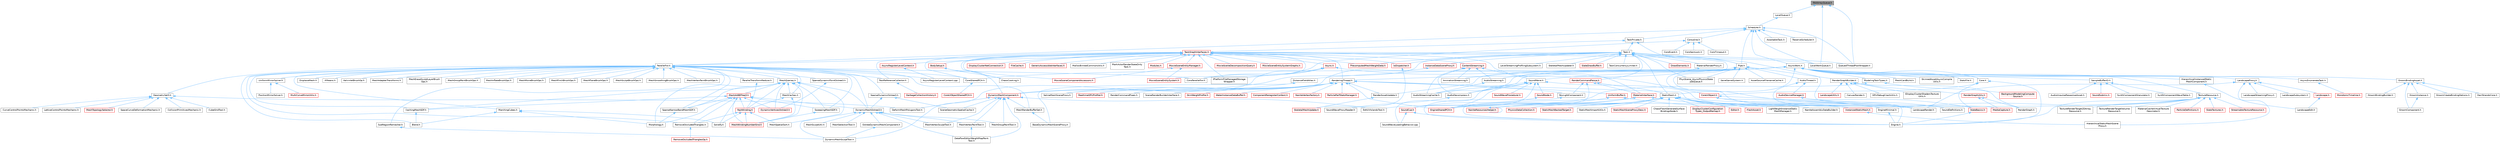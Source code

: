 digraph "FAAArrayQueue.h"
{
 // INTERACTIVE_SVG=YES
 // LATEX_PDF_SIZE
  bgcolor="transparent";
  edge [fontname=Helvetica,fontsize=10,labelfontname=Helvetica,labelfontsize=10];
  node [fontname=Helvetica,fontsize=10,shape=box,height=0.2,width=0.4];
  Node1 [id="Node000001",label="FAAArrayQueue.h",height=0.2,width=0.4,color="gray40", fillcolor="grey60", style="filled", fontcolor="black",tooltip=" "];
  Node1 -> Node2 [id="edge1_Node000001_Node000002",dir="back",color="steelblue1",style="solid",tooltip=" "];
  Node2 [id="Node000002",label="LocalQueue.h",height=0.2,width=0.4,color="grey40", fillcolor="white", style="filled",URL="$db/d02/LocalQueue_8h.html",tooltip=" "];
  Node2 -> Node3 [id="edge2_Node000002_Node000003",dir="back",color="steelblue1",style="solid",tooltip=" "];
  Node3 [id="Node000003",label="Scheduler.h",height=0.2,width=0.4,color="grey40", fillcolor="white", style="filled",URL="$d7/d7f/Scheduler_8h.html",tooltip=" "];
  Node3 -> Node4 [id="edge3_Node000003_Node000004",dir="back",color="steelblue1",style="solid",tooltip=" "];
  Node4 [id="Node000004",label="AsyncWork.h",height=0.2,width=0.4,color="grey40", fillcolor="white", style="filled",URL="$da/d9a/AsyncWork_8h.html",tooltip=" "];
  Node4 -> Node5 [id="edge4_Node000004_Node000005",dir="back",color="steelblue1",style="solid",tooltip=" "];
  Node5 [id="Node000005",label="AnimationStreaming.h",height=0.2,width=0.4,color="grey40", fillcolor="white", style="filled",URL="$d5/d44/AnimationStreaming_8h.html",tooltip=" "];
  Node4 -> Node6 [id="edge5_Node000004_Node000006",dir="back",color="steelblue1",style="solid",tooltip=" "];
  Node6 [id="Node000006",label="AsyncEnumerateTask.h",height=0.2,width=0.4,color="grey40", fillcolor="white", style="filled",URL="$d5/d71/AsyncEnumerateTask_8h.html",tooltip=" "];
  Node6 -> Node7 [id="edge6_Node000006_Node000007",dir="back",color="steelblue1",style="solid",tooltip=" "];
  Node7 [id="Node000007",label="MonotonicTimeline.h",height=0.2,width=0.4,color="red", fillcolor="#FFF0F0", style="filled",URL="$d9/dfd/MonotonicTimeline_8h.html",tooltip=" "];
  Node4 -> Node9 [id="edge7_Node000004_Node000009",dir="back",color="steelblue1",style="solid",tooltip=" "];
  Node9 [id="Node000009",label="AudioDecompress.h",height=0.2,width=0.4,color="grey40", fillcolor="white", style="filled",URL="$d9/dfd/AudioDecompress_8h.html",tooltip=" "];
  Node9 -> Node10 [id="edge8_Node000009_Node000010",dir="back",color="steelblue1",style="solid",tooltip=" "];
  Node10 [id="Node000010",label="SoundWaveProxyReader.h",height=0.2,width=0.4,color="grey40", fillcolor="white", style="filled",URL="$d1/d23/SoundWaveProxyReader_8h.html",tooltip=" "];
  Node4 -> Node11 [id="edge9_Node000004_Node000011",dir="back",color="steelblue1",style="solid",tooltip=" "];
  Node11 [id="Node000011",label="AudioStreaming.h",height=0.2,width=0.4,color="grey40", fillcolor="white", style="filled",URL="$db/d37/AudioStreaming_8h.html",tooltip=" "];
  Node11 -> Node12 [id="edge10_Node000011_Node000012",dir="back",color="steelblue1",style="solid",tooltip=" "];
  Node12 [id="Node000012",label="AudioStreamingCache.h",height=0.2,width=0.4,color="grey40", fillcolor="white", style="filled",URL="$d2/dc1/AudioStreamingCache_8h.html",tooltip=" "];
  Node4 -> Node12 [id="edge11_Node000004_Node000012",dir="back",color="steelblue1",style="solid",tooltip=" "];
  Node4 -> Node13 [id="edge12_Node000004_Node000013",dir="back",color="steelblue1",style="solid",tooltip=" "];
  Node13 [id="Node000013",label="Core.h",height=0.2,width=0.4,color="grey40", fillcolor="white", style="filled",URL="$d6/dd7/Core_8h.html",tooltip=" "];
  Node13 -> Node14 [id="edge13_Node000013_Node000014",dir="back",color="steelblue1",style="solid",tooltip=" "];
  Node14 [id="Node000014",label="CoreUObject.h",height=0.2,width=0.4,color="red", fillcolor="#FFF0F0", style="filled",URL="$d0/ded/CoreUObject_8h.html",tooltip=" "];
  Node14 -> Node15 [id="edge14_Node000014_Node000015",dir="back",color="steelblue1",style="solid",tooltip=" "];
  Node15 [id="Node000015",label="Engine.h",height=0.2,width=0.4,color="grey40", fillcolor="white", style="filled",URL="$d1/d34/Public_2Engine_8h.html",tooltip=" "];
  Node14 -> Node16 [id="edge15_Node000014_Node000016",dir="back",color="steelblue1",style="solid",tooltip=" "];
  Node16 [id="Node000016",label="EngineMinimal.h",height=0.2,width=0.4,color="grey40", fillcolor="white", style="filled",URL="$d0/d2c/EngineMinimal_8h.html",tooltip=" "];
  Node16 -> Node15 [id="edge16_Node000016_Node000015",dir="back",color="steelblue1",style="solid",tooltip=" "];
  Node14 -> Node17 [id="edge17_Node000014_Node000017",dir="back",color="steelblue1",style="solid",tooltip=" "];
  Node17 [id="Node000017",label="SlateBasics.h",height=0.2,width=0.4,color="red", fillcolor="#FFF0F0", style="filled",URL="$da/d2f/SlateBasics_8h.html",tooltip=" "];
  Node17 -> Node15 [id="edge18_Node000017_Node000015",dir="back",color="steelblue1",style="solid",tooltip=" "];
  Node13 -> Node15 [id="edge19_Node000013_Node000015",dir="back",color="steelblue1",style="solid",tooltip=" "];
  Node13 -> Node17 [id="edge20_Node000013_Node000017",dir="back",color="steelblue1",style="solid",tooltip=" "];
  Node4 -> Node22 [id="edge21_Node000004_Node000022",dir="back",color="steelblue1",style="solid",tooltip=" "];
  Node22 [id="Node000022",label="CoreSharedPCH.h",height=0.2,width=0.4,color="grey40", fillcolor="white", style="filled",URL="$d8/de5/CoreSharedPCH_8h.html",tooltip=" "];
  Node22 -> Node23 [id="edge22_Node000022_Node000023",dir="back",color="steelblue1",style="solid",tooltip=" "];
  Node23 [id="Node000023",label="CoreUObjectSharedPCH.h",height=0.2,width=0.4,color="red", fillcolor="#FFF0F0", style="filled",URL="$de/d2f/CoreUObjectSharedPCH_8h.html",tooltip=" "];
  Node4 -> Node27 [id="edge23_Node000004_Node000027",dir="back",color="steelblue1",style="solid",tooltip=" "];
  Node27 [id="Node000027",label="DistanceFieldAtlas.h",height=0.2,width=0.4,color="grey40", fillcolor="white", style="filled",URL="$df/def/DistanceFieldAtlas_8h.html",tooltip=" "];
  Node27 -> Node28 [id="edge24_Node000027_Node000028",dir="back",color="steelblue1",style="solid",tooltip=" "];
  Node28 [id="Node000028",label="BaseDynamicMeshSceneProxy.h",height=0.2,width=0.4,color="grey40", fillcolor="white", style="filled",URL="$d2/dee/BaseDynamicMeshSceneProxy_8h.html",tooltip=" "];
  Node27 -> Node29 [id="edge25_Node000027_Node000029",dir="back",color="steelblue1",style="solid",tooltip=" "];
  Node29 [id="Node000029",label="DynamicMeshComponent.h",height=0.2,width=0.4,color="red", fillcolor="#FFF0F0", style="filled",URL="$d8/d66/DynamicMeshComponent_8h.html",tooltip=" "];
  Node29 -> Node30 [id="edge26_Node000029_Node000030",dir="back",color="steelblue1",style="solid",tooltip=" "];
  Node30 [id="Node000030",label="DataflowEditorWeightMapPaint\lTool.h",height=0.2,width=0.4,color="grey40", fillcolor="white", style="filled",URL="$db/d46/DataflowEditorWeightMapPaintTool_8h.html",tooltip=" "];
  Node29 -> Node31 [id="edge27_Node000029_Node000031",dir="back",color="steelblue1",style="solid",tooltip=" "];
  Node31 [id="Node000031",label="DeformMeshPolygonsTool.h",height=0.2,width=0.4,color="grey40", fillcolor="white", style="filled",URL="$db/d72/DeformMeshPolygonsTool_8h.html",tooltip=" "];
  Node29 -> Node39 [id="edge28_Node000029_Node000039",dir="back",color="steelblue1",style="solid",tooltip=" "];
  Node39 [id="Node000039",label="EditUVIslandsTool.h",height=0.2,width=0.4,color="grey40", fillcolor="white", style="filled",URL="$d0/de4/EditUVIslandsTool_8h.html",tooltip=" "];
  Node29 -> Node40 [id="edge29_Node000029_Node000040",dir="back",color="steelblue1",style="solid",tooltip=" "];
  Node40 [id="Node000040",label="MeshGroupPaintTool.h",height=0.2,width=0.4,color="grey40", fillcolor="white", style="filled",URL="$dd/d04/MeshGroupPaintTool_8h.html",tooltip=" "];
  Node29 -> Node41 [id="edge30_Node000029_Node000041",dir="back",color="steelblue1",style="solid",tooltip=" "];
  Node41 [id="Node000041",label="MeshRenderBufferSet.h",height=0.2,width=0.4,color="grey40", fillcolor="white", style="filled",URL="$de/dc2/MeshRenderBufferSet_8h.html",tooltip=" "];
  Node41 -> Node28 [id="edge31_Node000041_Node000028",dir="back",color="steelblue1",style="solid",tooltip=" "];
  Node29 -> Node46 [id="edge32_Node000029_Node000046",dir="back",color="steelblue1",style="solid",tooltip=" "];
  Node46 [id="Node000046",label="MeshVertexPaintTool.h",height=0.2,width=0.4,color="grey40", fillcolor="white", style="filled",URL="$db/d74/MeshVertexPaintTool_8h.html",tooltip=" "];
  Node46 -> Node30 [id="edge33_Node000046_Node000030",dir="back",color="steelblue1",style="solid",tooltip=" "];
  Node29 -> Node47 [id="edge34_Node000029_Node000047",dir="back",color="steelblue1",style="solid",tooltip=" "];
  Node47 [id="Node000047",label="MeshVertexSculptTool.h",height=0.2,width=0.4,color="grey40", fillcolor="white", style="filled",URL="$dc/da6/MeshVertexSculptTool_8h.html",tooltip=" "];
  Node29 -> Node100 [id="edge35_Node000029_Node000100",dir="back",color="steelblue1",style="solid",tooltip=" "];
  Node100 [id="Node000100",label="SceneGeometrySpatialCache.h",height=0.2,width=0.4,color="grey40", fillcolor="white", style="filled",URL="$d6/d6f/SceneGeometrySpatialCache_8h.html",tooltip=" "];
  Node4 -> Node101 [id="edge36_Node000004_Node000101",dir="back",color="steelblue1",style="solid",tooltip=" "];
  Node101 [id="Node000101",label="GroomBindingAsset.h",height=0.2,width=0.4,color="grey40", fillcolor="white", style="filled",URL="$de/d26/GroomBindingAsset_8h.html",tooltip=" "];
  Node101 -> Node102 [id="edge37_Node000101_Node000102",dir="back",color="steelblue1",style="solid",tooltip=" "];
  Node102 [id="Node000102",label="GroomBindingBuilder.h",height=0.2,width=0.4,color="grey40", fillcolor="white", style="filled",URL="$d2/d2f/GroomBindingBuilder_8h.html",tooltip=" "];
  Node101 -> Node103 [id="edge38_Node000101_Node000103",dir="back",color="steelblue1",style="solid",tooltip=" "];
  Node103 [id="Node000103",label="GroomComponent.h",height=0.2,width=0.4,color="grey40", fillcolor="white", style="filled",URL="$de/d2e/GroomComponent_8h.html",tooltip=" "];
  Node101 -> Node104 [id="edge39_Node000101_Node000104",dir="back",color="steelblue1",style="solid",tooltip=" "];
  Node104 [id="Node000104",label="GroomCreateBindingOptions.h",height=0.2,width=0.4,color="grey40", fillcolor="white", style="filled",URL="$d5/dba/GroomCreateBindingOptions_8h.html",tooltip=" "];
  Node101 -> Node105 [id="edge40_Node000101_Node000105",dir="back",color="steelblue1",style="solid",tooltip=" "];
  Node105 [id="Node000105",label="GroomInstance.h",height=0.2,width=0.4,color="grey40", fillcolor="white", style="filled",URL="$dd/d47/GroomInstance_8h.html",tooltip=" "];
  Node105 -> Node103 [id="edge41_Node000105_Node000103",dir="back",color="steelblue1",style="solid",tooltip=" "];
  Node101 -> Node106 [id="edge42_Node000101_Node000106",dir="back",color="steelblue1",style="solid",tooltip=" "];
  Node106 [id="Node000106",label="HairStrandsCore.h",height=0.2,width=0.4,color="grey40", fillcolor="white", style="filled",URL="$d7/def/HairStrandsCore_8h.html",tooltip=" "];
  Node4 -> Node107 [id="edge43_Node000004_Node000107",dir="back",color="steelblue1",style="solid",tooltip=" "];
  Node107 [id="Node000107",label="HierarchicalInstancedStatic\lMeshComponent.h",height=0.2,width=0.4,color="grey40", fillcolor="white", style="filled",URL="$d3/ddb/HierarchicalInstancedStaticMeshComponent_8h.html",tooltip=" "];
  Node107 -> Node108 [id="edge44_Node000107_Node000108",dir="back",color="steelblue1",style="solid",tooltip=" "];
  Node108 [id="Node000108",label="HierarchicalStaticMeshScene\lProxy.h",height=0.2,width=0.4,color="grey40", fillcolor="white", style="filled",URL="$d3/d4d/HierarchicalStaticMeshSceneProxy_8h.html",tooltip=" "];
  Node4 -> Node109 [id="edge45_Node000004_Node000109",dir="back",color="steelblue1",style="solid",tooltip=" "];
  Node109 [id="Node000109",label="LandscapeProxy.h",height=0.2,width=0.4,color="grey40", fillcolor="white", style="filled",URL="$db/dae/LandscapeProxy_8h.html",tooltip=" "];
  Node109 -> Node110 [id="edge46_Node000109_Node000110",dir="back",color="steelblue1",style="solid",tooltip=" "];
  Node110 [id="Node000110",label="Landscape.h",height=0.2,width=0.4,color="red", fillcolor="#FFF0F0", style="filled",URL="$d5/dd6/Landscape_8h.html",tooltip=" "];
  Node110 -> Node111 [id="edge47_Node000110_Node000111",dir="back",color="steelblue1",style="solid",tooltip=" "];
  Node111 [id="Node000111",label="LandscapeEdit.h",height=0.2,width=0.4,color="grey40", fillcolor="white", style="filled",URL="$df/d61/LandscapeEdit_8h.html",tooltip=" "];
  Node109 -> Node111 [id="edge48_Node000109_Node000111",dir="back",color="steelblue1",style="solid",tooltip=" "];
  Node109 -> Node116 [id="edge49_Node000109_Node000116",dir="back",color="steelblue1",style="solid",tooltip=" "];
  Node116 [id="Node000116",label="LandscapeRender.h",height=0.2,width=0.4,color="grey40", fillcolor="white", style="filled",URL="$df/d67/LandscapeRender_8h.html",tooltip=" "];
  Node109 -> Node117 [id="edge50_Node000109_Node000117",dir="back",color="steelblue1",style="solid",tooltip=" "];
  Node117 [id="Node000117",label="LandscapeStreamingProxy.h",height=0.2,width=0.4,color="grey40", fillcolor="white", style="filled",URL="$de/d5a/LandscapeStreamingProxy_8h.html",tooltip=" "];
  Node109 -> Node118 [id="edge51_Node000109_Node000118",dir="back",color="steelblue1",style="solid",tooltip=" "];
  Node118 [id="Node000118",label="LandscapeSubsystem.h",height=0.2,width=0.4,color="grey40", fillcolor="white", style="filled",URL="$d7/ddd/LandscapeSubsystem_8h.html",tooltip=" "];
  Node4 -> Node119 [id="edge52_Node000004_Node000119",dir="back",color="steelblue1",style="solid",tooltip=" "];
  Node119 [id="Node000119",label="MeshCardBuild.h",height=0.2,width=0.4,color="grey40", fillcolor="white", style="filled",URL="$d8/df6/MeshCardBuild_8h.html",tooltip=" "];
  Node4 -> Node120 [id="edge53_Node000004_Node000120",dir="back",color="steelblue1",style="solid",tooltip=" "];
  Node120 [id="Node000120",label="ModelingTaskTypes.h",height=0.2,width=0.4,color="grey40", fillcolor="white", style="filled",URL="$d0/dd2/ModelingTaskTypes_8h.html",tooltip=" "];
  Node120 -> Node121 [id="edge54_Node000120_Node000121",dir="back",color="steelblue1",style="solid",tooltip=" "];
  Node121 [id="Node000121",label="BackgroundModelingCompute\lSource.h",height=0.2,width=0.4,color="red", fillcolor="#FFF0F0", style="filled",URL="$d4/da3/BackgroundModelingComputeSource_8h.html",tooltip=" "];
  Node120 -> Node39 [id="edge55_Node000120_Node000039",dir="back",color="steelblue1",style="solid",tooltip=" "];
  Node4 -> Node122 [id="edge56_Node000004_Node000122",dir="back",color="steelblue1",style="solid",tooltip=" "];
  Node122 [id="Node000122",label="RenderAssetUpdate.h",height=0.2,width=0.4,color="grey40", fillcolor="white", style="filled",URL="$df/da4/RenderAssetUpdate_8h.html",tooltip=" "];
  Node122 -> Node123 [id="edge57_Node000122_Node000123",dir="back",color="steelblue1",style="solid",tooltip=" "];
  Node123 [id="Node000123",label="SkeletalMeshUpdate.h",height=0.2,width=0.4,color="red", fillcolor="#FFF0F0", style="filled",URL="$df/d79/SkeletalMeshUpdate_8h.html",tooltip=" "];
  Node4 -> Node125 [id="edge58_Node000004_Node000125",dir="back",color="steelblue1",style="solid",tooltip=" "];
  Node125 [id="Node000125",label="SampleBufferIO.h",height=0.2,width=0.4,color="grey40", fillcolor="white", style="filled",URL="$df/d39/SampleBufferIO_8h.html",tooltip=" "];
  Node125 -> Node126 [id="edge59_Node000125_Node000126",dir="back",color="steelblue1",style="solid",tooltip=" "];
  Node126 [id="Node000126",label="AudioImpulseResponseAsset.h",height=0.2,width=0.4,color="grey40", fillcolor="white", style="filled",URL="$d5/d37/AudioImpulseResponseAsset_8h.html",tooltip=" "];
  Node125 -> Node127 [id="edge60_Node000125_Node000127",dir="back",color="steelblue1",style="solid",tooltip=" "];
  Node127 [id="Node000127",label="SoundSubmix.h",height=0.2,width=0.4,color="red", fillcolor="#FFF0F0", style="filled",URL="$d9/db4/SoundSubmix_8h.html",tooltip=" "];
  Node125 -> Node137 [id="edge61_Node000125_Node000137",dir="back",color="steelblue1",style="solid",tooltip=" "];
  Node137 [id="Node000137",label="SynthComponentGranulator.h",height=0.2,width=0.4,color="grey40", fillcolor="white", style="filled",URL="$d0/d29/SynthComponentGranulator_8h.html",tooltip=" "];
  Node125 -> Node138 [id="edge62_Node000125_Node000138",dir="back",color="steelblue1",style="solid",tooltip=" "];
  Node138 [id="Node000138",label="SynthComponentWaveTable.h",height=0.2,width=0.4,color="grey40", fillcolor="white", style="filled",URL="$d5/d08/SynthComponentWaveTable_8h.html",tooltip=" "];
  Node4 -> Node139 [id="edge63_Node000004_Node000139",dir="back",color="steelblue1",style="solid",tooltip=" "];
  Node139 [id="Node000139",label="SkinnedAssetAsyncCompile\lUtils.h",height=0.2,width=0.4,color="grey40", fillcolor="white", style="filled",URL="$d0/dc7/SkinnedAssetAsyncCompileUtils_8h.html",tooltip=" "];
  Node4 -> Node140 [id="edge64_Node000004_Node000140",dir="back",color="steelblue1",style="solid",tooltip=" "];
  Node140 [id="Node000140",label="SoundWave.h",height=0.2,width=0.4,color="grey40", fillcolor="white", style="filled",URL="$d3/d6d/SoundWave_8h.html",tooltip=" "];
  Node140 -> Node9 [id="edge65_Node000140_Node000009",dir="back",color="steelblue1",style="solid",tooltip=" "];
  Node140 -> Node12 [id="edge66_Node000140_Node000012",dir="back",color="steelblue1",style="solid",tooltip=" "];
  Node140 -> Node16 [id="edge67_Node000140_Node000016",dir="back",color="steelblue1",style="solid",tooltip=" "];
  Node140 -> Node25 [id="edge68_Node000140_Node000025",dir="back",color="steelblue1",style="solid",tooltip=" "];
  Node25 [id="Node000025",label="EngineSharedPCH.h",height=0.2,width=0.4,color="red", fillcolor="#FFF0F0", style="filled",URL="$dc/dbb/EngineSharedPCH_8h.html",tooltip=" "];
  Node140 -> Node141 [id="edge69_Node000140_Node000141",dir="back",color="steelblue1",style="solid",tooltip=" "];
  Node141 [id="Node000141",label="SoundCue.h",height=0.2,width=0.4,color="red", fillcolor="#FFF0F0", style="filled",URL="$d8/d0b/SoundCue_8h.html",tooltip=" "];
  Node141 -> Node15 [id="edge70_Node000141_Node000015",dir="back",color="steelblue1",style="solid",tooltip=" "];
  Node141 -> Node143 [id="edge71_Node000141_Node000143",dir="back",color="steelblue1",style="solid",tooltip=" "];
  Node143 [id="Node000143",label="SoundWaveLoadingBehavior.cpp",height=0.2,width=0.4,color="grey40", fillcolor="white", style="filled",URL="$d7/d95/SoundWaveLoadingBehavior_8cpp.html",tooltip=" "];
  Node140 -> Node144 [id="edge72_Node000140_Node000144",dir="back",color="steelblue1",style="solid",tooltip=" "];
  Node144 [id="Node000144",label="SoundNode.h",height=0.2,width=0.4,color="red", fillcolor="#FFF0F0", style="filled",URL="$da/d8b/SoundNode_8h.html",tooltip=" "];
  Node144 -> Node141 [id="edge73_Node000144_Node000141",dir="back",color="steelblue1",style="solid",tooltip=" "];
  Node140 -> Node143 [id="edge74_Node000140_Node000143",dir="back",color="steelblue1",style="solid",tooltip=" "];
  Node140 -> Node168 [id="edge75_Node000140_Node000168",dir="back",color="steelblue1",style="solid",tooltip=" "];
  Node168 [id="Node000168",label="SoundWaveProcedural.h",height=0.2,width=0.4,color="red", fillcolor="#FFF0F0", style="filled",URL="$d8/d4f/SoundWaveProcedural_8h.html",tooltip=" "];
  Node4 -> Node174 [id="edge76_Node000004_Node000174",dir="back",color="steelblue1",style="solid",tooltip=" "];
  Node174 [id="Node000174",label="StaticMesh.h",height=0.2,width=0.4,color="grey40", fillcolor="white", style="filled",URL="$dc/d8f/StaticMesh_8h.html",tooltip=" "];
  Node174 -> Node175 [id="edge77_Node000174_Node000175",dir="back",color="steelblue1",style="solid",tooltip=" "];
  Node175 [id="Node000175",label="ChaosFleshGenerateSurface\lBindingsNode.h",height=0.2,width=0.4,color="grey40", fillcolor="white", style="filled",URL="$db/dca/ChaosFleshGenerateSurfaceBindingsNode_8h.html",tooltip=" "];
  Node174 -> Node176 [id="edge78_Node000174_Node000176",dir="back",color="steelblue1",style="solid",tooltip=" "];
  Node176 [id="Node000176",label="DisplayClusterConfiguration\lTypes_OutputRemap.h",height=0.2,width=0.4,color="red", fillcolor="#FFF0F0", style="filled",URL="$d9/d4f/DisplayClusterConfigurationTypes__OutputRemap_8h.html",tooltip=" "];
  Node174 -> Node187 [id="edge79_Node000174_Node000187",dir="back",color="steelblue1",style="solid",tooltip=" "];
  Node187 [id="Node000187",label="Editor.h",height=0.2,width=0.4,color="red", fillcolor="#FFF0F0", style="filled",URL="$de/d6e/Editor_8h.html",tooltip=" "];
  Node174 -> Node16 [id="edge80_Node000174_Node000016",dir="back",color="steelblue1",style="solid",tooltip=" "];
  Node174 -> Node25 [id="edge81_Node000174_Node000025",dir="back",color="steelblue1",style="solid",tooltip=" "];
  Node174 -> Node416 [id="edge82_Node000174_Node000416",dir="back",color="steelblue1",style="solid",tooltip=" "];
  Node416 [id="Node000416",label="FleshAsset.h",height=0.2,width=0.4,color="red", fillcolor="#FFF0F0", style="filled",URL="$d7/d5c/FleshAsset_8h.html",tooltip=" "];
  Node174 -> Node424 [id="edge83_Node000174_Node000424",dir="back",color="steelblue1",style="solid",tooltip=" "];
  Node424 [id="Node000424",label="InstancedStaticMesh.h",height=0.2,width=0.4,color="red", fillcolor="#FFF0F0", style="filled",URL="$dd/d89/InstancedStaticMesh_8h.html",tooltip=" "];
  Node424 -> Node108 [id="edge84_Node000424_Node000108",dir="back",color="steelblue1",style="solid",tooltip=" "];
  Node174 -> Node427 [id="edge85_Node000174_Node000427",dir="back",color="steelblue1",style="solid",tooltip=" "];
  Node427 [id="Node000427",label="LightWeightInstanceStatic\lMeshManager.h",height=0.2,width=0.4,color="grey40", fillcolor="white", style="filled",URL="$d4/d75/LightWeightInstanceStaticMeshManager_8h.html",tooltip=" "];
  Node174 -> Node428 [id="edge86_Node000174_Node000428",dir="back",color="steelblue1",style="solid",tooltip=" "];
  Node428 [id="Node000428",label="NaniteAssemblyDataBuilder.h",height=0.2,width=0.4,color="grey40", fillcolor="white", style="filled",URL="$d4/d5c/NaniteAssemblyDataBuilder_8h.html",tooltip=" "];
  Node174 -> Node429 [id="edge87_Node000174_Node000429",dir="back",color="steelblue1",style="solid",tooltip=" "];
  Node429 [id="Node000429",label="NaniteResourcesHelper.h",height=0.2,width=0.4,color="red", fillcolor="#FFF0F0", style="filled",URL="$dc/d48/NaniteResourcesHelper_8h.html",tooltip=" "];
  Node429 -> Node429 [id="edge88_Node000429_Node000429",dir="back",color="steelblue1",style="solid",tooltip=" "];
  Node174 -> Node431 [id="edge89_Node000174_Node000431",dir="back",color="steelblue1",style="solid",tooltip=" "];
  Node431 [id="Node000431",label="PhysicsDataCollection.h",height=0.2,width=0.4,color="red", fillcolor="#FFF0F0", style="filled",URL="$d0/de2/PhysicsDataCollection_8h.html",tooltip=" "];
  Node174 -> Node432 [id="edge90_Node000174_Node000432",dir="back",color="steelblue1",style="solid",tooltip=" "];
  Node432 [id="Node000432",label="StaticMeshBackedTarget.h",height=0.2,width=0.4,color="red", fillcolor="#FFF0F0", style="filled",URL="$db/d72/StaticMeshBackedTarget_8h.html",tooltip=" "];
  Node174 -> Node433 [id="edge91_Node000174_Node000433",dir="back",color="steelblue1",style="solid",tooltip=" "];
  Node433 [id="Node000433",label="StaticMeshImportUtils.h",height=0.2,width=0.4,color="grey40", fillcolor="white", style="filled",URL="$df/db9/StaticMeshImportUtils_8h.html",tooltip=" "];
  Node174 -> Node434 [id="edge92_Node000174_Node000434",dir="back",color="steelblue1",style="solid",tooltip=" "];
  Node434 [id="Node000434",label="StaticMeshSceneProxyDesc.h",height=0.2,width=0.4,color="red", fillcolor="#FFF0F0", style="filled",URL="$d0/d31/StaticMeshSceneProxyDesc_8h.html",tooltip=" "];
  Node4 -> Node436 [id="edge93_Node000004_Node000436",dir="back",color="steelblue1",style="solid",tooltip=" "];
  Node436 [id="Node000436",label="StatsFile.h",height=0.2,width=0.4,color="grey40", fillcolor="white", style="filled",URL="$d7/d3b/StatsFile_8h.html",tooltip=" "];
  Node4 -> Node437 [id="edge94_Node000004_Node000437",dir="back",color="steelblue1",style="solid",tooltip=" "];
  Node437 [id="Node000437",label="TextureResource.h",height=0.2,width=0.4,color="grey40", fillcolor="white", style="filled",URL="$dd/df3/TextureResource_8h.html",tooltip=" "];
  Node437 -> Node15 [id="edge95_Node000437_Node000015",dir="back",color="steelblue1",style="solid",tooltip=" "];
  Node437 -> Node16 [id="edge96_Node000437_Node000016",dir="back",color="steelblue1",style="solid",tooltip=" "];
  Node437 -> Node25 [id="edge97_Node000437_Node000025",dir="back",color="steelblue1",style="solid",tooltip=" "];
  Node437 -> Node438 [id="edge98_Node000437_Node000438",dir="back",color="steelblue1",style="solid",tooltip=" "];
  Node438 [id="Node000438",label="MaterialCacheVirtualTexture\lDescriptor.h",height=0.2,width=0.4,color="grey40", fillcolor="white", style="filled",URL="$d7/d4c/MaterialCacheVirtualTextureDescriptor_8h.html",tooltip=" "];
  Node437 -> Node439 [id="edge99_Node000437_Node000439",dir="back",color="steelblue1",style="solid",tooltip=" "];
  Node439 [id="Node000439",label="ParticleDefinitions.h",height=0.2,width=0.4,color="red", fillcolor="#FFF0F0", style="filled",URL="$db/dde/ParticleDefinitions_8h.html",tooltip=" "];
  Node437 -> Node440 [id="edge100_Node000437_Node000440",dir="back",color="steelblue1",style="solid",tooltip=" "];
  Node440 [id="Node000440",label="SlateTextures.h",height=0.2,width=0.4,color="red", fillcolor="#FFF0F0", style="filled",URL="$df/d06/SlateTextures_8h.html",tooltip=" "];
  Node437 -> Node444 [id="edge101_Node000437_Node000444",dir="back",color="steelblue1",style="solid",tooltip=" "];
  Node444 [id="Node000444",label="StreamableTextureResource.h",height=0.2,width=0.4,color="red", fillcolor="#FFF0F0", style="filled",URL="$dd/d72/StreamableTextureResource_8h.html",tooltip=" "];
  Node437 -> Node446 [id="edge102_Node000437_Node000446",dir="back",color="steelblue1",style="solid",tooltip=" "];
  Node446 [id="Node000446",label="TextureRenderTarget2DArray\lResource.h",height=0.2,width=0.4,color="grey40", fillcolor="white", style="filled",URL="$dc/df2/TextureRenderTarget2DArrayResource_8h.html",tooltip=" "];
  Node437 -> Node447 [id="edge103_Node000437_Node000447",dir="back",color="steelblue1",style="solid",tooltip=" "];
  Node447 [id="Node000447",label="TextureRenderTargetVolume\lResource.h",height=0.2,width=0.4,color="grey40", fillcolor="white", style="filled",URL="$d0/df7/TextureRenderTargetVolumeResource_8h.html",tooltip=" "];
  Node3 -> Node448 [id="edge104_Node000003_Node000448",dir="back",color="steelblue1",style="solid",tooltip=" "];
  Node448 [id="Node000448",label="AwaitableTask.h",height=0.2,width=0.4,color="grey40", fillcolor="white", style="filled",URL="$d0/de4/AwaitableTask_8h.html",tooltip=" "];
  Node3 -> Node449 [id="edge105_Node000003_Node000449",dir="back",color="steelblue1",style="solid",tooltip=" "];
  Node449 [id="Node000449",label="Coroutine.h",height=0.2,width=0.4,color="grey40", fillcolor="white", style="filled",URL="$d9/dfc/Coroutine_8h.html",tooltip=" "];
  Node449 -> Node450 [id="edge106_Node000449_Node000450",dir="back",color="steelblue1",style="solid",tooltip=" "];
  Node450 [id="Node000450",label="CoroEvent.h",height=0.2,width=0.4,color="grey40", fillcolor="white", style="filled",URL="$d3/d4f/CoroEvent_8h.html",tooltip=" "];
  Node449 -> Node451 [id="edge107_Node000449_Node000451",dir="back",color="steelblue1",style="solid",tooltip=" "];
  Node451 [id="Node000451",label="CoroParallelFor.h",height=0.2,width=0.4,color="grey40", fillcolor="white", style="filled",URL="$d2/d05/CoroParallelFor_8h.html",tooltip=" "];
  Node449 -> Node452 [id="edge108_Node000449_Node000452",dir="back",color="steelblue1",style="solid",tooltip=" "];
  Node452 [id="Node000452",label="CoroSpinLock.h",height=0.2,width=0.4,color="grey40", fillcolor="white", style="filled",URL="$dc/db7/CoroSpinLock_8h.html",tooltip=" "];
  Node449 -> Node453 [id="edge109_Node000449_Node000453",dir="back",color="steelblue1",style="solid",tooltip=" "];
  Node453 [id="Node000453",label="CoroTimeout.h",height=0.2,width=0.4,color="grey40", fillcolor="white", style="filled",URL="$d5/d68/CoroTimeout_8h.html",tooltip=" "];
  Node3 -> Node454 [id="edge110_Node000003_Node000454",dir="back",color="steelblue1",style="solid",tooltip=" "];
  Node454 [id="Node000454",label="LocalWorkQueue.h",height=0.2,width=0.4,color="grey40", fillcolor="white", style="filled",URL="$d7/d67/LocalWorkQueue_8h.html",tooltip=" "];
  Node3 -> Node455 [id="edge111_Node000003_Node000455",dir="back",color="steelblue1",style="solid",tooltip=" "];
  Node455 [id="Node000455",label="ParallelFor.h",height=0.2,width=0.4,color="grey40", fillcolor="white", style="filled",URL="$d2/da1/ParallelFor_8h.html",tooltip=" "];
  Node455 -> Node456 [id="edge112_Node000455_Node000456",dir="back",color="steelblue1",style="solid",tooltip=" "];
  Node456 [id="Node000456",label="AsyncRegisterLevelContext.cpp",height=0.2,width=0.4,color="grey40", fillcolor="white", style="filled",URL="$da/df8/AsyncRegisterLevelContext_8cpp.html",tooltip=" "];
  Node455 -> Node457 [id="edge113_Node000455_Node000457",dir="back",color="steelblue1",style="solid",tooltip=" "];
  Node457 [id="Node000457",label="Blend.h",height=0.2,width=0.4,color="grey40", fillcolor="white", style="filled",URL="$d4/d80/Blend_8h.html",tooltip=" "];
  Node455 -> Node458 [id="edge114_Node000455_Node000458",dir="back",color="steelblue1",style="solid",tooltip=" "];
  Node458 [id="Node000458",label="CachingMeshSDF.h",height=0.2,width=0.4,color="grey40", fillcolor="white", style="filled",URL="$d3/de9/CachingMeshSDF_8h.html",tooltip=" "];
  Node458 -> Node457 [id="edge115_Node000458_Node000457",dir="back",color="steelblue1",style="solid",tooltip=" "];
  Node455 -> Node22 [id="edge116_Node000455_Node000022",dir="back",color="steelblue1",style="solid",tooltip=" "];
  Node455 -> Node451 [id="edge117_Node000455_Node000451",dir="back",color="steelblue1",style="solid",tooltip=" "];
  Node455 -> Node459 [id="edge118_Node000455_Node000459",dir="back",color="steelblue1",style="solid",tooltip=" "];
  Node459 [id="Node000459",label="DisplaceMesh.h",height=0.2,width=0.4,color="grey40", fillcolor="white", style="filled",URL="$da/df2/DisplaceMesh_8h.html",tooltip=" "];
  Node455 -> Node460 [id="edge119_Node000455_Node000460",dir="back",color="steelblue1",style="solid",tooltip=" "];
  Node460 [id="Node000460",label="DynamicMeshOctree3.h",height=0.2,width=0.4,color="grey40", fillcolor="white", style="filled",URL="$d8/d9f/DynamicMeshOctree3_8h.html",tooltip=" "];
  Node460 -> Node30 [id="edge120_Node000460_Node000030",dir="back",color="steelblue1",style="solid",tooltip=" "];
  Node460 -> Node461 [id="edge121_Node000460_Node000461",dir="back",color="steelblue1",style="solid",tooltip=" "];
  Node461 [id="Node000461",label="DynamicMeshSculptTool.h",height=0.2,width=0.4,color="grey40", fillcolor="white", style="filled",URL="$d6/d16/DynamicMeshSculptTool_8h.html",tooltip=" "];
  Node460 -> Node40 [id="edge122_Node000460_Node000040",dir="back",color="steelblue1",style="solid",tooltip=" "];
  Node460 -> Node462 [id="edge123_Node000460_Node000462",dir="back",color="steelblue1",style="solid",tooltip=" "];
  Node462 [id="Node000462",label="MeshSculptUtil.h",height=0.2,width=0.4,color="grey40", fillcolor="white", style="filled",URL="$dc/de1/MeshSculptUtil_8h.html",tooltip=" "];
  Node460 -> Node35 [id="edge124_Node000460_Node000035",dir="back",color="steelblue1",style="solid",tooltip=" "];
  Node35 [id="Node000035",label="MeshSelectionTool.h",height=0.2,width=0.4,color="grey40", fillcolor="white", style="filled",URL="$d8/d80/MeshSelectionTool_8h.html",tooltip=" "];
  Node460 -> Node46 [id="edge125_Node000460_Node000046",dir="back",color="steelblue1",style="solid",tooltip=" "];
  Node460 -> Node47 [id="edge126_Node000460_Node000047",dir="back",color="steelblue1",style="solid",tooltip=" "];
  Node460 -> Node463 [id="edge127_Node000460_Node000463",dir="back",color="steelblue1",style="solid",tooltip=" "];
  Node463 [id="Node000463",label="OctreeDynamicMeshComponent.h",height=0.2,width=0.4,color="grey40", fillcolor="white", style="filled",URL="$d9/d19/OctreeDynamicMeshComponent_8h.html",tooltip=" "];
  Node463 -> Node461 [id="edge128_Node000463_Node000461",dir="back",color="steelblue1",style="solid",tooltip=" "];
  Node455 -> Node464 [id="edge129_Node000455_Node000464",dir="back",color="steelblue1",style="solid",tooltip=" "];
  Node464 [id="Node000464",label="FastReferenceCollector.h",height=0.2,width=0.4,color="grey40", fillcolor="white", style="filled",URL="$dd/d44/FastReferenceCollector_8h.html",tooltip=" "];
  Node464 -> Node465 [id="edge130_Node000464_Node000465",dir="back",color="steelblue1",style="solid",tooltip=" "];
  Node465 [id="Node000465",label="GarbageCollectionHistory.h",height=0.2,width=0.4,color="red", fillcolor="#FFF0F0", style="filled",URL="$d5/dee/GarbageCollectionHistory_8h.html",tooltip=" "];
  Node455 -> Node467 [id="edge131_Node000455_Node000467",dir="back",color="steelblue1",style="solid",tooltip=" "];
  Node467 [id="Node000467",label="GeometrySet3.h",height=0.2,width=0.4,color="grey40", fillcolor="white", style="filled",URL="$d2/d39/GeometrySet3_8h.html",tooltip=" "];
  Node467 -> Node468 [id="edge132_Node000467_Node000468",dir="back",color="steelblue1",style="solid",tooltip=" "];
  Node468 [id="Node000468",label="CollisionPrimitivesMechanic.h",height=0.2,width=0.4,color="grey40", fillcolor="white", style="filled",URL="$d7/d16/CollisionPrimitivesMechanic_8h.html",tooltip=" "];
  Node467 -> Node469 [id="edge133_Node000467_Node000469",dir="back",color="steelblue1",style="solid",tooltip=" "];
  Node469 [id="Node000469",label="CubeGridTool.h",height=0.2,width=0.4,color="grey40", fillcolor="white", style="filled",URL="$d3/d38/CubeGridTool_8h.html",tooltip=" "];
  Node467 -> Node470 [id="edge134_Node000467_Node000470",dir="back",color="steelblue1",style="solid",tooltip=" "];
  Node470 [id="Node000470",label="CurveControlPointsMechanic.h",height=0.2,width=0.4,color="grey40", fillcolor="white", style="filled",URL="$d4/d87/CurveControlPointsMechanic_8h.html",tooltip=" "];
  Node467 -> Node31 [id="edge135_Node000467_Node000031",dir="back",color="steelblue1",style="solid",tooltip=" "];
  Node467 -> Node471 [id="edge136_Node000467_Node000471",dir="back",color="steelblue1",style="solid",tooltip=" "];
  Node471 [id="Node000471",label="LatticeControlPointsMechanic.h",height=0.2,width=0.4,color="grey40", fillcolor="white", style="filled",URL="$d5/d7b/LatticeControlPointsMechanic_8h.html",tooltip=" "];
  Node467 -> Node472 [id="edge137_Node000467_Node000472",dir="back",color="steelblue1",style="solid",tooltip=" "];
  Node472 [id="Node000472",label="MeshTopologySelector.h",height=0.2,width=0.4,color="red", fillcolor="#FFF0F0", style="filled",URL="$d1/db0/MeshTopologySelector_8h.html",tooltip=" "];
  Node467 -> Node475 [id="edge138_Node000467_Node000475",dir="back",color="steelblue1",style="solid",tooltip=" "];
  Node475 [id="Node000475",label="SpaceCurveDeformationMechanic.h",height=0.2,width=0.4,color="grey40", fillcolor="white", style="filled",URL="$d0/d4d/SpaceCurveDeformationMechanic_8h.html",tooltip=" "];
  Node455 -> Node476 [id="edge139_Node000455_Node000476",dir="back",color="steelblue1",style="solid",tooltip=" "];
  Node476 [id="Node000476",label="KMeans.h",height=0.2,width=0.4,color="grey40", fillcolor="white", style="filled",URL="$df/d83/KMeans_8h.html",tooltip=" "];
  Node455 -> Node477 [id="edge140_Node000455_Node000477",dir="back",color="steelblue1",style="solid",tooltip=" "];
  Node477 [id="Node000477",label="KelvinletBrushOp.h",height=0.2,width=0.4,color="grey40", fillcolor="white", style="filled",URL="$d9/d5c/KelvinletBrushOp_8h.html",tooltip=" "];
  Node455 -> Node478 [id="edge141_Node000455_Node000478",dir="back",color="steelblue1",style="solid",tooltip=" "];
  Node478 [id="Node000478",label="MarchingCubes.h",height=0.2,width=0.4,color="grey40", fillcolor="white", style="filled",URL="$d8/d16/MarchingCubes_8h.html",tooltip=" "];
  Node478 -> Node457 [id="edge142_Node000478_Node000457",dir="back",color="steelblue1",style="solid",tooltip=" "];
  Node478 -> Node479 [id="edge143_Node000478_Node000479",dir="back",color="steelblue1",style="solid",tooltip=" "];
  Node479 [id="Node000479",label="Morphology.h",height=0.2,width=0.4,color="grey40", fillcolor="white", style="filled",URL="$d7/d60/Morphology_8h.html",tooltip=" "];
  Node478 -> Node480 [id="edge144_Node000478_Node000480",dir="back",color="steelblue1",style="solid",tooltip=" "];
  Node480 [id="Node000480",label="Solidify.h",height=0.2,width=0.4,color="grey40", fillcolor="white", style="filled",URL="$d0/ded/Solidify_8h.html",tooltip=" "];
  Node455 -> Node481 [id="edge145_Node000455_Node000481",dir="back",color="steelblue1",style="solid",tooltip=" "];
  Node481 [id="Node000481",label="MeshAdapterTransforms.h",height=0.2,width=0.4,color="grey40", fillcolor="white", style="filled",URL="$dd/da3/MeshAdapterTransforms_8h.html",tooltip=" "];
  Node455 -> Node482 [id="edge146_Node000455_Node000482",dir="back",color="steelblue1",style="solid",tooltip=" "];
  Node482 [id="Node000482",label="MeshCaches.h",height=0.2,width=0.4,color="grey40", fillcolor="white", style="filled",URL="$d4/d5e/MeshCaches_8h.html",tooltip=" "];
  Node482 -> Node483 [id="edge147_Node000482_Node000483",dir="back",color="steelblue1",style="solid",tooltip=" "];
  Node483 [id="Node000483",label="FastWinding.h",height=0.2,width=0.4,color="red", fillcolor="#FFF0F0", style="filled",URL="$d0/df7/FastWinding_8h.html",tooltip=" "];
  Node483 -> Node486 [id="edge148_Node000483_Node000486",dir="back",color="steelblue1",style="solid",tooltip=" "];
  Node486 [id="Node000486",label="MeshSpatialSort.h",height=0.2,width=0.4,color="grey40", fillcolor="white", style="filled",URL="$d5/d25/MeshSpatialSort_8h.html",tooltip=" "];
  Node483 -> Node487 [id="edge149_Node000483_Node000487",dir="back",color="steelblue1",style="solid",tooltip=" "];
  Node487 [id="Node000487",label="MeshWindingNumberGrid.h",height=0.2,width=0.4,color="red", fillcolor="#FFF0F0", style="filled",URL="$de/df0/MeshWindingNumberGrid_8h.html",tooltip=" "];
  Node483 -> Node489 [id="edge150_Node000483_Node000489",dir="back",color="steelblue1",style="solid",tooltip=" "];
  Node489 [id="Node000489",label="RemoveOccludedTriangles.h",height=0.2,width=0.4,color="grey40", fillcolor="white", style="filled",URL="$dc/d7b/RemoveOccludedTriangles_8h.html",tooltip=" "];
  Node489 -> Node490 [id="edge151_Node000489_Node000490",dir="back",color="steelblue1",style="solid",tooltip=" "];
  Node490 [id="Node000490",label="RemoveOccludedTrianglesOp.h",height=0.2,width=0.4,color="red", fillcolor="#FFF0F0", style="filled",URL="$d2/d39/RemoveOccludedTrianglesOp_8h.html",tooltip=" "];
  Node483 -> Node480 [id="edge152_Node000483_Node000480",dir="back",color="steelblue1",style="solid",tooltip=" "];
  Node482 -> Node487 [id="edge153_Node000482_Node000487",dir="back",color="steelblue1",style="solid",tooltip=" "];
  Node455 -> Node491 [id="edge154_Node000455_Node000491",dir="back",color="steelblue1",style="solid",tooltip=" "];
  Node491 [id="Node000491",label="MeshEraseSculptLayerBrush\lOps.h",height=0.2,width=0.4,color="grey40", fillcolor="white", style="filled",URL="$d3/dab/MeshEraseSculptLayerBrushOps_8h.html",tooltip=" "];
  Node455 -> Node492 [id="edge155_Node000455_Node000492",dir="back",color="steelblue1",style="solid",tooltip=" "];
  Node492 [id="Node000492",label="MeshGroupPaintBrushOps.h",height=0.2,width=0.4,color="grey40", fillcolor="white", style="filled",URL="$d4/df8/MeshGroupPaintBrushOps_8h.html",tooltip=" "];
  Node455 -> Node493 [id="edge156_Node000455_Node000493",dir="back",color="steelblue1",style="solid",tooltip=" "];
  Node493 [id="Node000493",label="MeshInflateBrushOps.h",height=0.2,width=0.4,color="grey40", fillcolor="white", style="filled",URL="$d7/d16/MeshInflateBrushOps_8h.html",tooltip=" "];
  Node455 -> Node494 [id="edge157_Node000455_Node000494",dir="back",color="steelblue1",style="solid",tooltip=" "];
  Node494 [id="Node000494",label="MeshMoveBrushOps.h",height=0.2,width=0.4,color="grey40", fillcolor="white", style="filled",URL="$dd/dcb/MeshMoveBrushOps_8h.html",tooltip=" "];
  Node455 -> Node495 [id="edge158_Node000455_Node000495",dir="back",color="steelblue1",style="solid",tooltip=" "];
  Node495 [id="Node000495",label="MeshPinchBrushOps.h",height=0.2,width=0.4,color="grey40", fillcolor="white", style="filled",URL="$dc/dbe/MeshPinchBrushOps_8h.html",tooltip=" "];
  Node455 -> Node496 [id="edge159_Node000455_Node000496",dir="back",color="steelblue1",style="solid",tooltip=" "];
  Node496 [id="Node000496",label="MeshPlaneBrushOps.h",height=0.2,width=0.4,color="grey40", fillcolor="white", style="filled",URL="$de/d05/MeshPlaneBrushOps_8h.html",tooltip=" "];
  Node455 -> Node497 [id="edge160_Node000455_Node000497",dir="back",color="steelblue1",style="solid",tooltip=" "];
  Node497 [id="Node000497",label="MeshQueries.h",height=0.2,width=0.4,color="grey40", fillcolor="white", style="filled",URL="$d1/d76/MeshQueries_8h.html",tooltip=" "];
  Node497 -> Node458 [id="edge161_Node000497_Node000458",dir="back",color="steelblue1",style="solid",tooltip=" "];
  Node497 -> Node460 [id="edge162_Node000497_Node000460",dir="back",color="steelblue1",style="solid",tooltip=" "];
  Node497 -> Node498 [id="edge163_Node000497_Node000498",dir="back",color="steelblue1",style="solid",tooltip=" "];
  Node498 [id="Node000498",label="DynamicVerticesOctree3.h",height=0.2,width=0.4,color="red", fillcolor="#FFF0F0", style="filled",URL="$df/d7e/DynamicVerticesOctree3_8h.html",tooltip=" "];
  Node497 -> Node483 [id="edge164_Node000497_Node000483",dir="back",color="steelblue1",style="solid",tooltip=" "];
  Node497 -> Node499 [id="edge165_Node000497_Node000499",dir="back",color="steelblue1",style="solid",tooltip=" "];
  Node499 [id="Node000499",label="MeshAABBTree3.h",height=0.2,width=0.4,color="red", fillcolor="#FFF0F0", style="filled",URL="$d8/d90/MeshAABBTree3_8h.html",tooltip=" "];
  Node499 -> Node458 [id="edge166_Node000499_Node000458",dir="back",color="steelblue1",style="solid",tooltip=" "];
  Node499 -> Node460 [id="edge167_Node000499_Node000460",dir="back",color="steelblue1",style="solid",tooltip=" "];
  Node499 -> Node498 [id="edge168_Node000499_Node000498",dir="back",color="steelblue1",style="solid",tooltip=" "];
  Node499 -> Node483 [id="edge169_Node000499_Node000483",dir="back",color="steelblue1",style="solid",tooltip=" "];
  Node499 -> Node487 [id="edge170_Node000499_Node000487",dir="back",color="steelblue1",style="solid",tooltip=" "];
  Node499 -> Node479 [id="edge171_Node000499_Node000479",dir="back",color="steelblue1",style="solid",tooltip=" "];
  Node499 -> Node489 [id="edge172_Node000499_Node000489",dir="back",color="steelblue1",style="solid",tooltip=" "];
  Node499 -> Node480 [id="edge173_Node000499_Node000480",dir="back",color="steelblue1",style="solid",tooltip=" "];
  Node499 -> Node558 [id="edge174_Node000499_Node000558",dir="back",color="steelblue1",style="solid",tooltip=" "];
  Node558 [id="Node000558",label="SparseNarrowBandMeshSDF.h",height=0.2,width=0.4,color="grey40", fillcolor="white", style="filled",URL="$d2/d60/SparseNarrowBandMeshSDF_8h.html",tooltip=" "];
  Node558 -> Node479 [id="edge175_Node000558_Node000479",dir="back",color="steelblue1",style="solid",tooltip=" "];
  Node499 -> Node559 [id="edge176_Node000499_Node000559",dir="back",color="steelblue1",style="solid",tooltip=" "];
  Node559 [id="Node000559",label="SweepingMeshSDF.h",height=0.2,width=0.4,color="grey40", fillcolor="white", style="filled",URL="$d9/d76/SweepingMeshSDF_8h.html",tooltip=" "];
  Node559 -> Node487 [id="edge177_Node000559_Node000487",dir="back",color="steelblue1",style="solid",tooltip=" "];
  Node497 -> Node482 [id="edge178_Node000497_Node000482",dir="back",color="steelblue1",style="solid",tooltip=" "];
  Node497 -> Node486 [id="edge179_Node000497_Node000486",dir="back",color="steelblue1",style="solid",tooltip=" "];
  Node497 -> Node487 [id="edge180_Node000497_Node000487",dir="back",color="steelblue1",style="solid",tooltip=" "];
  Node497 -> Node479 [id="edge181_Node000497_Node000479",dir="back",color="steelblue1",style="solid",tooltip=" "];
  Node497 -> Node558 [id="edge182_Node000497_Node000558",dir="back",color="steelblue1",style="solid",tooltip=" "];
  Node497 -> Node559 [id="edge183_Node000497_Node000559",dir="back",color="steelblue1",style="solid",tooltip=" "];
  Node455 -> Node41 [id="edge184_Node000455_Node000041",dir="back",color="steelblue1",style="solid",tooltip=" "];
  Node455 -> Node560 [id="edge185_Node000455_Node000560",dir="back",color="steelblue1",style="solid",tooltip=" "];
  Node560 [id="Node000560",label="MeshSculptBrushOps.h",height=0.2,width=0.4,color="grey40", fillcolor="white", style="filled",URL="$d1/dc9/MeshSculptBrushOps_8h.html",tooltip=" "];
  Node455 -> Node561 [id="edge186_Node000455_Node000561",dir="back",color="steelblue1",style="solid",tooltip=" "];
  Node561 [id="Node000561",label="MeshSmoothingBrushOps.h",height=0.2,width=0.4,color="grey40", fillcolor="white", style="filled",URL="$dd/d1d/MeshSmoothingBrushOps_8h.html",tooltip=" "];
  Node455 -> Node562 [id="edge187_Node000455_Node000562",dir="back",color="steelblue1",style="solid",tooltip=" "];
  Node562 [id="Node000562",label="MeshVertexPaintBrushOps.h",height=0.2,width=0.4,color="grey40", fillcolor="white", style="filled",URL="$df/d5b/MeshVertexPaintBrushOps_8h.html",tooltip=" "];
  Node455 -> Node563 [id="edge188_Node000455_Node000563",dir="back",color="steelblue1",style="solid",tooltip=" "];
  Node563 [id="Node000563",label="ParallelTransformReduce.h",height=0.2,width=0.4,color="grey40", fillcolor="white", style="filled",URL="$d8/de7/ParallelTransformReduce_8h.html",tooltip=" "];
  Node563 -> Node483 [id="edge189_Node000563_Node000483",dir="back",color="steelblue1",style="solid",tooltip=" "];
  Node455 -> Node489 [id="edge190_Node000455_Node000489",dir="back",color="steelblue1",style="solid",tooltip=" "];
  Node455 -> Node564 [id="edge191_Node000455_Node000564",dir="back",color="steelblue1",style="solid",tooltip=" "];
  Node564 [id="Node000564",label="SparseDynamicOctree3.h",height=0.2,width=0.4,color="grey40", fillcolor="white", style="filled",URL="$df/d29/SparseDynamicOctree3_8h.html",tooltip=" "];
  Node564 -> Node460 [id="edge192_Node000564_Node000460",dir="back",color="steelblue1",style="solid",tooltip=" "];
  Node564 -> Node100 [id="edge193_Node000564_Node000100",dir="back",color="steelblue1",style="solid",tooltip=" "];
  Node455 -> Node565 [id="edge194_Node000455_Node000565",dir="back",color="steelblue1",style="solid",tooltip=" "];
  Node565 [id="Node000565",label="SparseDynamicPointOctree3.h",height=0.2,width=0.4,color="grey40", fillcolor="white", style="filled",URL="$d5/dba/SparseDynamicPointOctree3_8h.html",tooltip=" "];
  Node565 -> Node498 [id="edge195_Node000565_Node000498",dir="back",color="steelblue1",style="solid",tooltip=" "];
  Node455 -> Node558 [id="edge196_Node000455_Node000558",dir="back",color="steelblue1",style="solid",tooltip=" "];
  Node455 -> Node566 [id="edge197_Node000455_Node000566",dir="back",color="steelblue1",style="solid",tooltip=" "];
  Node566 [id="Node000566",label="SubRegionRemesher.h",height=0.2,width=0.4,color="grey40", fillcolor="white", style="filled",URL="$d9/d7c/SubRegionRemesher_8h.html",tooltip=" "];
  Node566 -> Node461 [id="edge198_Node000566_Node000461",dir="back",color="steelblue1",style="solid",tooltip=" "];
  Node455 -> Node559 [id="edge199_Node000455_Node000559",dir="back",color="steelblue1",style="solid",tooltip=" "];
  Node455 -> Node567 [id="edge200_Node000455_Node000567",dir="back",color="steelblue1",style="solid",tooltip=" "];
  Node567 [id="Node000567",label="UniformMirrorSolver.h",height=0.2,width=0.4,color="grey40", fillcolor="white", style="filled",URL="$dd/dfd/UniformMirrorSolver_8h.html",tooltip=" "];
  Node567 -> Node568 [id="edge201_Node000567_Node000568",dir="back",color="steelblue1",style="solid",tooltip=" "];
  Node568 [id="Node000568",label="MultiCurveMirrorUtils.h",height=0.2,width=0.4,color="red", fillcolor="#FFF0F0", style="filled",URL="$da/d1b/MultiCurveMirrorUtils_8h.html",tooltip=" "];
  Node567 -> Node571 [id="edge202_Node000567_Node000571",dir="back",color="steelblue1",style="solid",tooltip=" "];
  Node571 [id="Node000571",label="PositionMirrorSolver.h",height=0.2,width=0.4,color="grey40", fillcolor="white", style="filled",URL="$d1/d74/PositionMirrorSolver_8h.html",tooltip=" "];
  Node3 -> Node572 [id="edge203_Node000003_Node000572",dir="back",color="steelblue1",style="solid",tooltip=" "];
  Node572 [id="Node000572",label="Pipe.h",height=0.2,width=0.4,color="grey40", fillcolor="white", style="filled",URL="$d4/d5f/Pipe_8h.html",tooltip=" "];
  Node572 -> Node573 [id="edge204_Node000572_Node000573",dir="back",color="steelblue1",style="solid",tooltip=" "];
  Node573 [id="Node000573",label="AssetSourceFilenameCache.h",height=0.2,width=0.4,color="grey40", fillcolor="white", style="filled",URL="$dd/d16/AssetSourceFilenameCache_8h.html",tooltip=" "];
  Node572 -> Node574 [id="edge205_Node000572_Node000574",dir="back",color="steelblue1",style="solid",tooltip=" "];
  Node574 [id="Node000574",label="AudioThread.h",height=0.2,width=0.4,color="grey40", fillcolor="white", style="filled",URL="$de/de3/AudioThread_8h.html",tooltip=" "];
  Node574 -> Node575 [id="edge206_Node000574_Node000575",dir="back",color="steelblue1",style="solid",tooltip=" "];
  Node575 [id="Node000575",label="AudioDeviceManager.h",height=0.2,width=0.4,color="red", fillcolor="#FFF0F0", style="filled",URL="$d2/ded/AudioDeviceManager_8h.html",tooltip=" "];
  Node575 -> Node173 [id="edge207_Node000575_Node000173",dir="back",color="steelblue1",style="solid",tooltip=" "];
  Node173 [id="Node000173",label="SoundDefinitions.h",height=0.2,width=0.4,color="grey40", fillcolor="white", style="filled",URL="$d4/da9/SoundDefinitions_8h.html",tooltip=" "];
  Node574 -> Node173 [id="edge208_Node000574_Node000173",dir="back",color="steelblue1",style="solid",tooltip=" "];
  Node572 -> Node581 [id="edge209_Node000572_Node000581",dir="back",color="steelblue1",style="solid",tooltip=" "];
  Node581 [id="Node000581",label="PhysScene_AsyncPhysicsState\lJobQueue.h",height=0.2,width=0.4,color="grey40", fillcolor="white", style="filled",URL="$d9/da4/PhysScene__AsyncPhysicsStateJobQueue_8h.html",tooltip=" "];
  Node572 -> Node582 [id="edge210_Node000572_Node000582",dir="back",color="steelblue1",style="solid",tooltip=" "];
  Node582 [id="Node000582",label="RenderGraphBuilder.h",height=0.2,width=0.4,color="grey40", fillcolor="white", style="filled",URL="$d4/d7b/RenderGraphBuilder_8h.html",tooltip=" "];
  Node582 -> Node583 [id="edge211_Node000582_Node000583",dir="back",color="steelblue1",style="solid",tooltip=" "];
  Node583 [id="Node000583",label="CanvasRender.h",height=0.2,width=0.4,color="grey40", fillcolor="white", style="filled",URL="$d8/d32/CanvasRender_8h.html",tooltip=" "];
  Node582 -> Node584 [id="edge212_Node000582_Node000584",dir="back",color="steelblue1",style="solid",tooltip=" "];
  Node584 [id="Node000584",label="GPUDebugCrashUtils.h",height=0.2,width=0.4,color="grey40", fillcolor="white", style="filled",URL="$d4/df2/GPUDebugCrashUtils_8h.html",tooltip=" "];
  Node582 -> Node585 [id="edge213_Node000582_Node000585",dir="back",color="steelblue1",style="solid",tooltip=" "];
  Node585 [id="Node000585",label="IDisplayClusterShadersTexture\lUtils.h",height=0.2,width=0.4,color="grey40", fillcolor="white", style="filled",URL="$d3/d83/IDisplayClusterShadersTextureUtils_8h.html",tooltip=" "];
  Node582 -> Node586 [id="edge214_Node000582_Node000586",dir="back",color="steelblue1",style="solid",tooltip=" "];
  Node586 [id="Node000586",label="LandscapeUtils.h",height=0.2,width=0.4,color="red", fillcolor="#FFF0F0", style="filled",URL="$d0/dc0/LandscapeUtils_8h.html",tooltip=" "];
  Node582 -> Node591 [id="edge215_Node000582_Node000591",dir="back",color="steelblue1",style="solid",tooltip=" "];
  Node591 [id="Node000591",label="RenderGraph.h",height=0.2,width=0.4,color="grey40", fillcolor="white", style="filled",URL="$d7/dd9/RenderGraph_8h.html",tooltip=" "];
  Node582 -> Node592 [id="edge216_Node000582_Node000592",dir="back",color="steelblue1",style="solid",tooltip=" "];
  Node592 [id="Node000592",label="RenderGraphUtils.h",height=0.2,width=0.4,color="red", fillcolor="#FFF0F0", style="filled",URL="$d6/d45/RenderGraphUtils_8h.html",tooltip=" "];
  Node592 -> Node594 [id="edge217_Node000592_Node000594",dir="back",color="steelblue1",style="solid",tooltip=" "];
  Node594 [id="Node000594",label="MediaCapture.h",height=0.2,width=0.4,color="red", fillcolor="#FFF0F0", style="filled",URL="$d2/d9c/MediaCapture_8h.html",tooltip=" "];
  Node592 -> Node591 [id="edge218_Node000592_Node000591",dir="back",color="steelblue1",style="solid",tooltip=" "];
  Node572 -> Node614 [id="edge219_Node000572_Node000614",dir="back",color="steelblue1",style="solid",tooltip=" "];
  Node614 [id="Node000614",label="RenderingThread.h",height=0.2,width=0.4,color="grey40", fillcolor="white", style="filled",URL="$dc/df7/RenderingThread_8h.html",tooltip=" "];
  Node614 -> Node615 [id="edge220_Node000614_Node000615",dir="back",color="steelblue1",style="solid",tooltip=" "];
  Node615 [id="Node000615",label="ComponentReregisterContext.h",height=0.2,width=0.4,color="red", fillcolor="#FFF0F0", style="filled",URL="$de/d6e/ComponentReregisterContext_8h.html",tooltip=" "];
  Node614 -> Node25 [id="edge221_Node000614_Node000025",dir="back",color="steelblue1",style="solid",tooltip=" "];
  Node614 -> Node424 [id="edge222_Node000614_Node000424",dir="back",color="steelblue1",style="solid",tooltip=" "];
  Node614 -> Node644 [id="edge223_Node000614_Node000644",dir="back",color="steelblue1",style="solid",tooltip=" "];
  Node644 [id="Node000644",label="NaniteVertexFactory.h",height=0.2,width=0.4,color="red", fillcolor="#FFF0F0", style="filled",URL="$dd/df7/NaniteVertexFactory_8h.html",tooltip=" "];
  Node614 -> Node645 [id="edge224_Node000614_Node000645",dir="back",color="steelblue1",style="solid",tooltip=" "];
  Node645 [id="Node000645",label="ParticlePerfStatsManager.h",height=0.2,width=0.4,color="red", fillcolor="#FFF0F0", style="filled",URL="$dd/db3/ParticlePerfStatsManager_8h.html",tooltip=" "];
  Node614 -> Node647 [id="edge225_Node000614_Node000647",dir="back",color="steelblue1",style="solid",tooltip=" "];
  Node647 [id="Node000647",label="RealtimeGPUProfiler.h",height=0.2,width=0.4,color="red", fillcolor="#FFF0F0", style="filled",URL="$d7/def/RealtimeGPUProfiler_8h.html",tooltip=" "];
  Node614 -> Node122 [id="edge226_Node000614_Node000122",dir="back",color="steelblue1",style="solid",tooltip=" "];
  Node614 -> Node793 [id="edge227_Node000614_Node000793",dir="back",color="steelblue1",style="solid",tooltip=" "];
  Node793 [id="Node000793",label="RenderCommandPipes.h",height=0.2,width=0.4,color="grey40", fillcolor="white", style="filled",URL="$dc/d3f/RenderCommandPipes_8h.html",tooltip=" "];
  Node614 -> Node794 [id="edge228_Node000614_Node000794",dir="back",color="steelblue1",style="solid",tooltip=" "];
  Node794 [id="Node000794",label="SceneRenderBuilderInterface.h",height=0.2,width=0.4,color="grey40", fillcolor="white", style="filled",URL="$d9/de2/SceneRenderBuilderInterface_8h.html",tooltip=" "];
  Node614 -> Node626 [id="edge229_Node000614_Node000626",dir="back",color="steelblue1",style="solid",tooltip=" "];
  Node626 [id="Node000626",label="SkinWeightProfile.h",height=0.2,width=0.4,color="red", fillcolor="#FFF0F0", style="filled",URL="$d9/d1f/SkinWeightProfile_8h.html",tooltip=" "];
  Node614 -> Node795 [id="edge230_Node000614_Node000795",dir="back",color="steelblue1",style="solid",tooltip=" "];
  Node795 [id="Node000795",label="SkyLightComponent.h",height=0.2,width=0.4,color="grey40", fillcolor="white", style="filled",URL="$d2/de1/SkyLightComponent_8h.html",tooltip=" "];
  Node795 -> Node15 [id="edge231_Node000795_Node000015",dir="back",color="steelblue1",style="solid",tooltip=" "];
  Node614 -> Node633 [id="edge232_Node000614_Node000633",dir="back",color="steelblue1",style="solid",tooltip=" "];
  Node633 [id="Node000633",label="SplineMeshSceneProxy.h",height=0.2,width=0.4,color="grey40", fillcolor="white", style="filled",URL="$dd/dcb/SplineMeshSceneProxy_8h.html",tooltip=" "];
  Node614 -> Node796 [id="edge233_Node000614_Node000796",dir="back",color="steelblue1",style="solid",tooltip=" "];
  Node796 [id="Node000796",label="UniformBuffer.h",height=0.2,width=0.4,color="red", fillcolor="#FFF0F0", style="filled",URL="$de/d78/UniformBuffer_8h.html",tooltip=" "];
  Node796 -> Node25 [id="edge234_Node000796_Node000025",dir="back",color="steelblue1",style="solid",tooltip=" "];
  Node796 -> Node116 [id="edge235_Node000796_Node000116",dir="back",color="steelblue1",style="solid",tooltip=" "];
  Node614 -> Node1120 [id="edge236_Node000614_Node001120",dir="back",color="steelblue1",style="solid",tooltip=" "];
  Node1120 [id="Node001120",label="WaterInstanceDataBuffer.h",height=0.2,width=0.4,color="red", fillcolor="#FFF0F0", style="filled",URL="$d5/d79/WaterInstanceDataBuffer_8h.html",tooltip=" "];
  Node572 -> Node1121 [id="edge237_Node000572_Node001121",dir="back",color="steelblue1",style="solid",tooltip=" "];
  Node1121 [id="Node001121",label="SaveGameSystem.h",height=0.2,width=0.4,color="grey40", fillcolor="white", style="filled",URL="$d7/d1f/SaveGameSystem_8h.html",tooltip=" "];
  Node3 -> Node1122 [id="edge238_Node000003_Node001122",dir="back",color="steelblue1",style="solid",tooltip=" "];
  Node1122 [id="Node001122",label="QueuedThreadPoolWrapper.h",height=0.2,width=0.4,color="grey40", fillcolor="white", style="filled",URL="$dc/d5f/QueuedThreadPoolWrapper_8h.html",tooltip=" "];
  Node3 -> Node1123 [id="edge239_Node000003_Node001123",dir="back",color="steelblue1",style="solid",tooltip=" "];
  Node1123 [id="Node001123",label="ReserveScheduler.h",height=0.2,width=0.4,color="grey40", fillcolor="white", style="filled",URL="$d3/dac/ReserveScheduler_8h.html",tooltip=" "];
  Node3 -> Node1124 [id="edge240_Node000003_Node001124",dir="back",color="steelblue1",style="solid",tooltip=" "];
  Node1124 [id="Node001124",label="TaskPrivate.h",height=0.2,width=0.4,color="grey40", fillcolor="white", style="filled",URL="$d0/d89/TaskPrivate_8h.html",tooltip=" "];
  Node1124 -> Node572 [id="edge241_Node001124_Node000572",dir="back",color="steelblue1",style="solid",tooltip=" "];
  Node1124 -> Node1125 [id="edge242_Node001124_Node001125",dir="back",color="steelblue1",style="solid",tooltip=" "];
  Node1125 [id="Node001125",label="Task.h",height=0.2,width=0.4,color="grey40", fillcolor="white", style="filled",URL="$db/d0e/Tasks_2Task_8h.html",tooltip=" "];
  Node1125 -> Node1126 [id="edge243_Node001125_Node001126",dir="back",color="steelblue1",style="solid",tooltip=" "];
  Node1126 [id="Node001126",label="AsyncRegisterLevelContext.h",height=0.2,width=0.4,color="red", fillcolor="#FFF0F0", style="filled",URL="$dd/d0c/AsyncRegisterLevelContext_8h.html",tooltip=" "];
  Node1126 -> Node456 [id="edge244_Node001126_Node000456",dir="back",color="steelblue1",style="solid",tooltip=" "];
  Node1125 -> Node1140 [id="edge245_Node001125_Node001140",dir="back",color="steelblue1",style="solid",tooltip=" "];
  Node1140 [id="Node001140",label="DrawElements.h",height=0.2,width=0.4,color="red", fillcolor="#FFF0F0", style="filled",URL="$d8/d4c/DrawElements_8h.html",tooltip=" "];
  Node1125 -> Node29 [id="edge246_Node001125_Node000029",dir="back",color="steelblue1",style="solid",tooltip=" "];
  Node1125 -> Node1818 [id="edge247_Node001125_Node001818",dir="back",color="steelblue1",style="solid",tooltip=" "];
  Node1818 [id="Node001818",label="InstanceDataSceneProxy.h",height=0.2,width=0.4,color="red", fillcolor="#FFF0F0", style="filled",URL="$d1/d2b/InstanceDataSceneProxy_8h.html",tooltip=" "];
  Node1818 -> Node633 [id="edge248_Node001818_Node000633",dir="back",color="steelblue1",style="solid",tooltip=" "];
  Node1125 -> Node1824 [id="edge249_Node001125_Node001824",dir="back",color="steelblue1",style="solid",tooltip=" "];
  Node1824 [id="Node001824",label="IoDispatcher.h",height=0.2,width=0.4,color="red", fillcolor="#FFF0F0", style="filled",URL="$d8/d3c/IoDispatcher_8h.html",tooltip=" "];
  Node1824 -> Node123 [id="edge250_Node001824_Node000123",dir="back",color="steelblue1",style="solid",tooltip=" "];
  Node1125 -> Node116 [id="edge251_Node001125_Node000116",dir="back",color="steelblue1",style="solid",tooltip=" "];
  Node1125 -> Node1835 [id="edge252_Node001125_Node001835",dir="back",color="steelblue1",style="solid",tooltip=" "];
  Node1835 [id="Node001835",label="LevelStreamingProfilingSubsystem.h",height=0.2,width=0.4,color="grey40", fillcolor="white", style="filled",URL="$de/d7f/LevelStreamingProfilingSubsystem_8h.html",tooltip=" "];
  Node1125 -> Node1836 [id="edge253_Node001125_Node001836",dir="back",color="steelblue1",style="solid",tooltip=" "];
  Node1836 [id="Node001836",label="MaterialRenderProxy.h",height=0.2,width=0.4,color="grey40", fillcolor="white", style="filled",URL="$da/daa/MaterialRenderProxy_8h.html",tooltip=" "];
  Node1836 -> Node116 [id="edge254_Node001836_Node000116",dir="back",color="steelblue1",style="solid",tooltip=" "];
  Node1125 -> Node594 [id="edge255_Node001125_Node000594",dir="back",color="steelblue1",style="solid",tooltip=" "];
  Node1125 -> Node581 [id="edge256_Node001125_Node000581",dir="back",color="steelblue1",style="solid",tooltip=" "];
  Node1125 -> Node572 [id="edge257_Node001125_Node000572",dir="back",color="steelblue1",style="solid",tooltip=" "];
  Node1125 -> Node1837 [id="edge258_Node001125_Node001837",dir="back",color="steelblue1",style="solid",tooltip=" "];
  Node1837 [id="Node001837",label="PrecomputedMeshWeightData.h",height=0.2,width=0.4,color="red", fillcolor="#FFF0F0", style="filled",URL="$d7/def/PrecomputedMeshWeightData_8h.html",tooltip=" "];
  Node1125 -> Node1839 [id="edge259_Node001125_Node001839",dir="back",color="steelblue1",style="solid",tooltip=" "];
  Node1839 [id="Node001839",label="RenderCommandFence.h",height=0.2,width=0.4,color="red", fillcolor="#FFF0F0", style="filled",URL="$da/dcd/RenderCommandFence_8h.html",tooltip=" "];
  Node1839 -> Node25 [id="edge260_Node001839_Node000025",dir="back",color="steelblue1",style="solid",tooltip=" "];
  Node1839 -> Node1041 [id="edge261_Node001839_Node001041",dir="back",color="steelblue1",style="solid",tooltip=" "];
  Node1041 [id="Node001041",label="MaterialInterface.h",height=0.2,width=0.4,color="red", fillcolor="#FFF0F0", style="filled",URL="$de/daa/MaterialInterface_8h.html",tooltip=" "];
  Node1041 -> Node15 [id="edge262_Node001041_Node000015",dir="back",color="steelblue1",style="solid",tooltip=" "];
  Node1041 -> Node25 [id="edge263_Node001041_Node000025",dir="back",color="steelblue1",style="solid",tooltip=" "];
  Node1041 -> Node116 [id="edge264_Node001041_Node000116",dir="back",color="steelblue1",style="solid",tooltip=" "];
  Node1041 -> Node429 [id="edge265_Node001041_Node000429",dir="back",color="steelblue1",style="solid",tooltip=" "];
  Node1839 -> Node795 [id="edge266_Node001839_Node000795",dir="back",color="steelblue1",style="solid",tooltip=" "];
  Node1839 -> Node174 [id="edge267_Node001839_Node000174",dir="back",color="steelblue1",style="solid",tooltip=" "];
  Node1125 -> Node2924 [id="edge268_Node001125_Node002924",dir="back",color="steelblue1",style="solid",tooltip=" "];
  Node2924 [id="Node002924",label="SkeletalMeshUpdater.h",height=0.2,width=0.4,color="grey40", fillcolor="white", style="filled",URL="$d6/d74/SkeletalMeshUpdater_8h.html",tooltip=" "];
  Node1125 -> Node2925 [id="edge269_Node001125_Node002925",dir="back",color="steelblue1",style="solid",tooltip=" "];
  Node2925 [id="Node002925",label="SlateDrawBuffer.h",height=0.2,width=0.4,color="red", fillcolor="#FFF0F0", style="filled",URL="$de/d81/SlateDrawBuffer_8h.html",tooltip=" "];
  Node1125 -> Node174 [id="edge270_Node001125_Node000174",dir="back",color="steelblue1",style="solid",tooltip=" "];
  Node1125 -> Node2926 [id="edge271_Node001125_Node002926",dir="back",color="steelblue1",style="solid",tooltip=" "];
  Node2926 [id="Node002926",label="TaskConcurrencyLimiter.h",height=0.2,width=0.4,color="grey40", fillcolor="white", style="filled",URL="$d9/dda/TaskConcurrencyLimiter_8h.html",tooltip=" "];
  Node1124 -> Node2927 [id="edge272_Node001124_Node002927",dir="back",color="steelblue1",style="solid",tooltip=" "];
  Node2927 [id="Node002927",label="TaskGraphInterfaces.h",height=0.2,width=0.4,color="red", fillcolor="#FFF0F0", style="filled",URL="$d2/d4c/TaskGraphInterfaces_8h.html",tooltip=" "];
  Node2927 -> Node2928 [id="edge273_Node002927_Node002928",dir="back",color="steelblue1",style="solid",tooltip=" "];
  Node2928 [id="Node002928",label="Async.h",height=0.2,width=0.4,color="red", fillcolor="#FFF0F0", style="filled",URL="$d7/ddf/Async_8h.html",tooltip=" "];
  Node2928 -> Node14 [id="edge274_Node002928_Node000014",dir="back",color="steelblue1",style="solid",tooltip=" "];
  Node2928 -> Node451 [id="edge275_Node002928_Node000451",dir="back",color="steelblue1",style="solid",tooltip=" "];
  Node2928 -> Node461 [id="edge276_Node002928_Node000461",dir="back",color="steelblue1",style="solid",tooltip=" "];
  Node2928 -> Node2930 [id="edge277_Node002928_Node002930",dir="back",color="steelblue1",style="solid",tooltip=" "];
  Node2930 [id="Node002930",label="IPlatformFileManagedStorage\lWrapper.h",height=0.2,width=0.4,color="grey40", fillcolor="white", style="filled",URL="$db/d2e/IPlatformFileManagedStorageWrapper_8h.html",tooltip=" "];
  Node2927 -> Node1930 [id="edge278_Node002927_Node001930",dir="back",color="steelblue1",style="solid",tooltip=" "];
  Node1930 [id="Node001930",label="BodySetup.h",height=0.2,width=0.4,color="red", fillcolor="#FFF0F0", style="filled",URL="$d8/d7b/BodySetup_8h.html",tooltip=" "];
  Node1930 -> Node1931 [id="edge279_Node001930_Node001931",dir="back",color="steelblue1",style="solid",tooltip=" "];
  Node1931 [id="Node001931",label="ChaosCooking.h",height=0.2,width=0.4,color="grey40", fillcolor="white", style="filled",URL="$de/d88/ChaosCooking_8h.html",tooltip=" "];
  Node1930 -> Node29 [id="edge280_Node001930_Node000029",dir="back",color="steelblue1",style="solid",tooltip=" "];
  Node2927 -> Node1931 [id="edge281_Node002927_Node001931",dir="back",color="steelblue1",style="solid",tooltip=" "];
  Node2927 -> Node3004 [id="edge282_Node002927_Node003004",dir="back",color="steelblue1",style="solid",tooltip=" "];
  Node3004 [id="Node003004",label="ContentStreaming.h",height=0.2,width=0.4,color="red", fillcolor="#FFF0F0", style="filled",URL="$dd/d05/ContentStreaming_8h.html",tooltip=" "];
  Node3004 -> Node5 [id="edge283_Node003004_Node000005",dir="back",color="steelblue1",style="solid",tooltip=" "];
  Node3004 -> Node9 [id="edge284_Node003004_Node000009",dir="back",color="steelblue1",style="solid",tooltip=" "];
  Node3004 -> Node11 [id="edge285_Node003004_Node000011",dir="back",color="steelblue1",style="solid",tooltip=" "];
  Node3004 -> Node12 [id="edge286_Node003004_Node000012",dir="back",color="steelblue1",style="solid",tooltip=" "];
  Node3004 -> Node140 [id="edge287_Node003004_Node000140",dir="back",color="steelblue1",style="solid",tooltip=" "];
  Node2927 -> Node22 [id="edge288_Node002927_Node000022",dir="back",color="steelblue1",style="solid",tooltip=" "];
  Node2927 -> Node180 [id="edge289_Node002927_Node000180",dir="back",color="steelblue1",style="solid",tooltip=" "];
  Node180 [id="Node000180",label="DisplayClusterNetConnection.h",height=0.2,width=0.4,color="red", fillcolor="#FFF0F0", style="filled",URL="$d0/df0/DisplayClusterNetConnection_8h.html",tooltip=" "];
  Node2927 -> Node464 [id="edge290_Node002927_Node000464",dir="back",color="steelblue1",style="solid",tooltip=" "];
  Node2927 -> Node3007 [id="edge291_Node002927_Node003007",dir="back",color="steelblue1",style="solid",tooltip=" "];
  Node3007 [id="Node003007",label="FileCache.h",height=0.2,width=0.4,color="red", fillcolor="#FFF0F0", style="filled",URL="$da/d07/FileCache_8h.html",tooltip=" "];
  Node2927 -> Node3008 [id="edge292_Node002927_Node003008",dir="back",color="steelblue1",style="solid",tooltip=" "];
  Node3008 [id="Node003008",label="GenericAccessibleInterfaces.h",height=0.2,width=0.4,color="red", fillcolor="#FFF0F0", style="filled",URL="$d9/dbb/GenericAccessibleInterfaces_8h.html",tooltip=" "];
  Node2927 -> Node2930 [id="edge293_Node002927_Node002930",dir="back",color="steelblue1",style="solid",tooltip=" "];
  Node2927 -> Node1824 [id="edge294_Node002927_Node001824",dir="back",color="steelblue1",style="solid",tooltip=" "];
  Node2927 -> Node454 [id="edge295_Node002927_Node000454",dir="back",color="steelblue1",style="solid",tooltip=" "];
  Node2927 -> Node3014 [id="edge296_Node002927_Node003014",dir="back",color="steelblue1",style="solid",tooltip=" "];
  Node3014 [id="Node003014",label="MallocBinnedCommonUtils.h",height=0.2,width=0.4,color="grey40", fillcolor="white", style="filled",URL="$dc/ded/MallocBinnedCommonUtils_8h.html",tooltip=" "];
  Node2927 -> Node3015 [id="edge297_Node002927_Node003015",dir="back",color="steelblue1",style="solid",tooltip=" "];
  Node3015 [id="Node003015",label="MarkActorRenderStateDirty\lTask.h",height=0.2,width=0.4,color="grey40", fillcolor="white", style="filled",URL="$d0/d61/MarkActorRenderStateDirtyTask_8h.html",tooltip=" "];
  Node2927 -> Node1041 [id="edge298_Node002927_Node001041",dir="back",color="steelblue1",style="solid",tooltip=" "];
  Node2927 -> Node3016 [id="edge299_Node002927_Node003016",dir="back",color="steelblue1",style="solid",tooltip=" "];
  Node3016 [id="Node003016",label="Modules.h",height=0.2,width=0.4,color="red", fillcolor="#FFF0F0", style="filled",URL="$dd/dc2/Modules_8h.html",tooltip=" "];
  Node2927 -> Node3018 [id="edge300_Node002927_Node003018",dir="back",color="steelblue1",style="solid",tooltip=" "];
  Node3018 [id="Node003018",label="MovieSceneComponentAccessors.h",height=0.2,width=0.4,color="red", fillcolor="#FFF0F0", style="filled",URL="$db/d67/MovieSceneComponentAccessors_8h.html",tooltip=" "];
  Node2927 -> Node3041 [id="edge301_Node002927_Node003041",dir="back",color="steelblue1",style="solid",tooltip=" "];
  Node3041 [id="Node003041",label="MovieSceneDecompositionQuery.h",height=0.2,width=0.4,color="red", fillcolor="#FFF0F0", style="filled",URL="$dd/d7c/MovieSceneDecompositionQuery_8h.html",tooltip=" "];
  Node2927 -> Node3045 [id="edge302_Node002927_Node003045",dir="back",color="steelblue1",style="solid",tooltip=" "];
  Node3045 [id="Node003045",label="MovieSceneEntityManager.h",height=0.2,width=0.4,color="red", fillcolor="#FFF0F0", style="filled",URL="$d5/d5b/MovieSceneEntityManager_8h.html",tooltip=" "];
  Node3045 -> Node3018 [id="edge303_Node003045_Node003018",dir="back",color="steelblue1",style="solid",tooltip=" "];
  Node3045 -> Node3114 [id="edge304_Node003045_Node003114",dir="back",color="steelblue1",style="solid",tooltip=" "];
  Node3114 [id="Node003114",label="MovieSceneEntitySystem.h",height=0.2,width=0.4,color="red", fillcolor="#FFF0F0", style="filled",URL="$dd/d4b/MovieSceneEntitySystem_8h.html",tooltip=" "];
  Node2927 -> Node3114 [id="edge305_Node002927_Node003114",dir="back",color="steelblue1",style="solid",tooltip=" "];
  Node2927 -> Node3136 [id="edge306_Node002927_Node003136",dir="back",color="steelblue1",style="solid",tooltip=" "];
  Node3136 [id="Node003136",label="MovieSceneEntitySystemGraphs.h",height=0.2,width=0.4,color="red", fillcolor="#FFF0F0", style="filled",URL="$dd/ded/MovieSceneEntitySystemGraphs_8h.html",tooltip=" "];
  Node2927 -> Node455 [id="edge307_Node002927_Node000455",dir="back",color="steelblue1",style="solid",tooltip=" "];
  Node2927 -> Node1837 [id="edge308_Node002927_Node001837",dir="back",color="steelblue1",style="solid",tooltip=" "];
  Node2927 -> Node1122 [id="edge309_Node002927_Node001122",dir="back",color="steelblue1",style="solid",tooltip=" "];
  Node2927 -> Node614 [id="edge310_Node002927_Node000614",dir="back",color="steelblue1",style="solid",tooltip=" "];
  Node1 -> Node454 [id="edge311_Node000001_Node000454",dir="back",color="steelblue1",style="solid",tooltip=" "];
  Node1 -> Node1122 [id="edge312_Node000001_Node001122",dir="back",color="steelblue1",style="solid",tooltip=" "];
}
